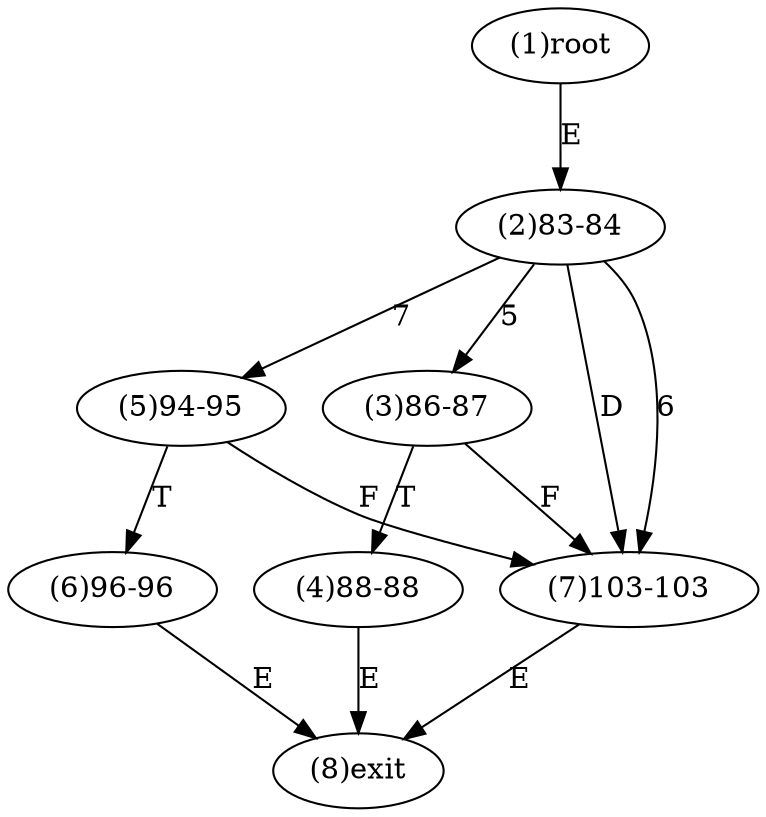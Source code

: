 digraph "" { 
1[ label="(1)root"];
2[ label="(2)83-84"];
3[ label="(3)86-87"];
4[ label="(4)88-88"];
5[ label="(5)94-95"];
6[ label="(6)96-96"];
7[ label="(7)103-103"];
8[ label="(8)exit"];
1->2[ label="E"];
2->3[ label="5"];
2->7[ label="6"];
2->5[ label="7"];
2->7[ label="D"];
3->7[ label="F"];
3->4[ label="T"];
4->8[ label="E"];
5->7[ label="F"];
5->6[ label="T"];
6->8[ label="E"];
7->8[ label="E"];
}